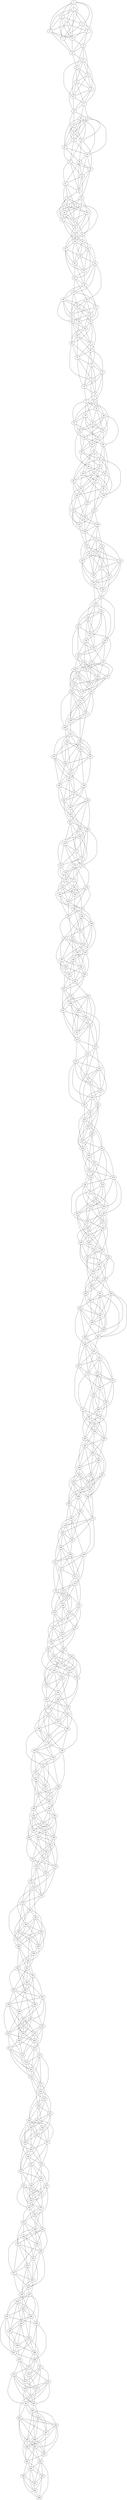 graph grafoBarabasi_500_7  {
0;
1;
2;
3;
4;
5;
6;
7;
8;
9;
10;
11;
12;
13;
14;
15;
16;
17;
18;
19;
20;
21;
22;
23;
24;
25;
26;
27;
28;
29;
30;
31;
32;
33;
34;
35;
36;
37;
38;
39;
40;
41;
42;
43;
44;
45;
46;
47;
48;
49;
50;
51;
52;
53;
54;
55;
56;
57;
58;
59;
60;
61;
62;
63;
64;
65;
66;
67;
68;
69;
70;
71;
72;
73;
74;
75;
76;
77;
78;
79;
80;
81;
82;
83;
84;
85;
86;
87;
88;
89;
90;
91;
92;
93;
94;
95;
96;
97;
98;
99;
100;
101;
102;
103;
104;
105;
106;
107;
108;
109;
110;
111;
112;
113;
114;
115;
116;
117;
118;
119;
120;
121;
122;
123;
124;
125;
126;
127;
128;
129;
130;
131;
132;
133;
134;
135;
136;
137;
138;
139;
140;
141;
142;
143;
144;
145;
146;
147;
148;
149;
150;
151;
152;
153;
154;
155;
156;
157;
158;
159;
160;
161;
162;
163;
164;
165;
166;
167;
168;
169;
170;
171;
172;
173;
174;
175;
176;
177;
178;
179;
180;
181;
182;
183;
184;
185;
186;
187;
188;
189;
190;
191;
192;
193;
194;
195;
196;
197;
198;
199;
200;
201;
202;
203;
204;
205;
206;
207;
208;
209;
210;
211;
212;
213;
214;
215;
216;
217;
218;
219;
220;
221;
222;
223;
224;
225;
226;
227;
228;
229;
230;
231;
232;
233;
234;
235;
236;
237;
238;
239;
240;
241;
242;
243;
244;
245;
246;
247;
248;
249;
250;
251;
252;
253;
254;
255;
256;
257;
258;
259;
260;
261;
262;
263;
264;
265;
266;
267;
268;
269;
270;
271;
272;
273;
274;
275;
276;
277;
278;
279;
280;
281;
282;
283;
284;
285;
286;
287;
288;
289;
290;
291;
292;
293;
294;
295;
296;
297;
298;
299;
300;
301;
302;
303;
304;
305;
306;
307;
308;
309;
310;
311;
312;
313;
314;
315;
316;
317;
318;
319;
320;
321;
322;
323;
324;
325;
326;
327;
328;
329;
330;
331;
332;
333;
334;
335;
336;
337;
338;
339;
340;
341;
342;
343;
344;
345;
346;
347;
348;
349;
350;
351;
352;
353;
354;
355;
356;
357;
358;
359;
360;
361;
362;
363;
364;
365;
366;
367;
368;
369;
370;
371;
372;
373;
374;
375;
376;
377;
378;
379;
380;
381;
382;
383;
384;
385;
386;
387;
388;
389;
390;
391;
392;
393;
394;
395;
396;
397;
398;
399;
400;
401;
402;
403;
404;
405;
406;
407;
408;
409;
410;
411;
412;
413;
414;
415;
416;
417;
418;
419;
420;
421;
422;
423;
424;
425;
426;
427;
428;
429;
430;
431;
432;
433;
434;
435;
436;
437;
438;
439;
440;
441;
442;
443;
444;
445;
446;
447;
448;
449;
450;
451;
452;
453;
454;
455;
456;
457;
458;
459;
460;
461;
462;
463;
464;
465;
466;
467;
468;
469;
470;
471;
472;
473;
474;
475;
476;
477;
478;
479;
480;
481;
482;
483;
484;
485;
486;
487;
488;
489;
490;
491;
492;
493;
494;
495;
496;
497;
498;
499;
0 -- 1;
0 -- 2;
0 -- 3;
0 -- 4;
0 -- 5;
0 -- 6;
0 -- 7;
1 -- 2;
1 -- 3;
1 -- 4;
1 -- 5;
1 -- 6;
1 -- 8;
2 -- 3;
2 -- 4;
2 -- 6;
2 -- 7;
2 -- 8;
3 -- 5;
3 -- 6;
3 -- 7;
3 -- 8;
4 -- 5;
4 -- 7;
4 -- 8;
4 -- 9;
5 -- 7;
5 -- 9;
5 -- 10;
6 -- 7;
6 -- 8;
6 -- 10;
7 -- 10;
8 -- 9;
8 -- 10;
9 -- 10;
9 -- 11;
9 -- 12;
9 -- 13;
10 -- 11;
10 -- 12;
11 -- 12;
11 -- 13;
11 -- 14;
11 -- 15;
11 -- 16;
12 -- 13;
12 -- 14;
12 -- 15;
12 -- 16;
13 -- 14;
13 -- 15;
13 -- 16;
13 -- 17;
14 -- 15;
14 -- 16;
14 -- 17;
14 -- 18;
15 -- 16;
15 -- 17;
15 -- 18;
16 -- 17;
16 -- 18;
17 -- 18;
17 -- 19;
17 -- 20;
18 -- 20;
18 -- 21;
18 -- 22;
19 -- 21;
19 -- 22;
19 -- 23;
19 -- 24;
19 -- 25;
19 -- 26;
20 -- 21;
20 -- 22;
20 -- 23;
20 -- 24;
20 -- 26;
21 -- 22;
21 -- 23;
21 -- 24;
21 -- 25;
22 -- 23;
22 -- 24;
22 -- 25;
23 -- 25;
23 -- 26;
23 -- 27;
24 -- 27;
24 -- 28;
24 -- 29;
25 -- 26;
25 -- 27;
25 -- 28;
26 -- 28;
26 -- 29;
26 -- 30;
27 -- 29;
27 -- 30;
27 -- 31;
27 -- 32;
28 -- 29;
28 -- 30;
28 -- 31;
28 -- 32;
29 -- 30;
29 -- 32;
29 -- 33;
30 -- 31;
30 -- 32;
30 -- 33;
31 -- 32;
31 -- 34;
31 -- 35;
31 -- 36;
32 -- 33;
32 -- 34;
33 -- 35;
33 -- 36;
33 -- 37;
33 -- 38;
34 -- 35;
34 -- 36;
34 -- 37;
34 -- 39;
34 -- 40;
35 -- 38;
35 -- 39;
35 -- 40;
35 -- 41;
36 -- 38;
36 -- 39;
36 -- 40;
36 -- 41;
37 -- 39;
37 -- 41;
37 -- 42;
37 -- 43;
37 -- 44;
38 -- 40;
38 -- 42;
38 -- 43;
38 -- 44;
39 -- 40;
39 -- 41;
39 -- 42;
40 -- 42;
40 -- 43;
41 -- 42;
41 -- 44;
41 -- 45;
42 -- 44;
42 -- 46;
43 -- 45;
43 -- 46;
43 -- 47;
43 -- 48;
44 -- 45;
44 -- 46;
44 -- 47;
45 -- 48;
45 -- 49;
45 -- 50;
45 -- 51;
46 -- 47;
46 -- 48;
46 -- 49;
46 -- 50;
47 -- 49;
47 -- 50;
47 -- 52;
47 -- 53;
48 -- 49;
48 -- 51;
48 -- 52;
48 -- 53;
49 -- 50;
49 -- 51;
49 -- 52;
50 -- 52;
50 -- 53;
50 -- 54;
51 -- 52;
51 -- 54;
51 -- 55;
51 -- 56;
52 -- 53;
52 -- 54;
53 -- 54;
53 -- 55;
53 -- 56;
54 -- 55;
54 -- 57;
54 -- 58;
55 -- 57;
55 -- 58;
55 -- 59;
55 -- 60;
56 -- 57;
56 -- 59;
56 -- 60;
56 -- 61;
56 -- 62;
57 -- 60;
57 -- 61;
57 -- 62;
57 -- 63;
58 -- 59;
58 -- 60;
58 -- 61;
58 -- 62;
58 -- 64;
59 -- 60;
59 -- 61;
59 -- 62;
59 -- 63;
60 -- 62;
60 -- 64;
61 -- 63;
61 -- 64;
61 -- 65;
62 -- 65;
62 -- 66;
63 -- 65;
63 -- 67;
63 -- 68;
63 -- 69;
64 -- 65;
64 -- 66;
64 -- 67;
64 -- 68;
65 -- 66;
65 -- 67;
65 -- 68;
66 -- 67;
66 -- 68;
66 -- 69;
66 -- 70;
67 -- 69;
67 -- 70;
67 -- 71;
68 -- 70;
68 -- 72;
68 -- 73;
69 -- 70;
69 -- 71;
69 -- 72;
69 -- 74;
70 -- 71;
70 -- 73;
70 -- 74;
71 -- 72;
71 -- 73;
71 -- 74;
71 -- 75;
72 -- 73;
72 -- 74;
72 -- 75;
72 -- 76;
73 -- 74;
73 -- 75;
73 -- 76;
74 -- 75;
74 -- 77;
75 -- 76;
75 -- 77;
75 -- 78;
76 -- 78;
76 -- 79;
76 -- 80;
76 -- 81;
77 -- 78;
77 -- 79;
77 -- 81;
77 -- 82;
77 -- 83;
78 -- 80;
78 -- 81;
78 -- 82;
78 -- 83;
79 -- 81;
79 -- 82;
79 -- 83;
79 -- 84;
79 -- 85;
80 -- 82;
80 -- 84;
80 -- 86;
80 -- 87;
80 -- 88;
81 -- 84;
81 -- 85;
81 -- 86;
82 -- 83;
82 -- 84;
82 -- 87;
83 -- 85;
83 -- 86;
83 -- 88;
84 -- 86;
84 -- 89;
84 -- 90;
85 -- 87;
85 -- 88;
85 -- 89;
85 -- 91;
86 -- 87;
86 -- 88;
86 -- 89;
87 -- 89;
87 -- 90;
87 -- 91;
88 -- 92;
88 -- 93;
88 -- 94;
89 -- 90;
89 -- 92;
89 -- 93;
90 -- 94;
90 -- 95;
90 -- 96;
90 -- 97;
91 -- 92;
91 -- 94;
91 -- 95;
91 -- 96;
91 -- 98;
92 -- 93;
92 -- 98;
92 -- 99;
92 -- 100;
93 -- 94;
93 -- 95;
93 -- 96;
93 -- 97;
94 -- 99;
94 -- 100;
94 -- 101;
95 -- 98;
95 -- 99;
95 -- 100;
95 -- 101;
96 -- 97;
96 -- 98;
96 -- 100;
96 -- 101;
97 -- 99;
97 -- 102;
97 -- 103;
97 -- 104;
98 -- 101;
98 -- 102;
98 -- 103;
99 -- 100;
99 -- 102;
99 -- 104;
100 -- 103;
100 -- 104;
101 -- 102;
101 -- 103;
101 -- 105;
102 -- 105;
102 -- 106;
102 -- 107;
103 -- 105;
103 -- 106;
103 -- 107;
104 -- 106;
104 -- 107;
104 -- 108;
104 -- 109;
105 -- 106;
105 -- 107;
105 -- 108;
105 -- 109;
106 -- 107;
106 -- 108;
106 -- 109;
107 -- 109;
107 -- 110;
108 -- 109;
108 -- 110;
108 -- 111;
108 -- 112;
109 -- 110;
109 -- 111;
110 -- 113;
110 -- 114;
110 -- 115;
110 -- 116;
111 -- 112;
111 -- 113;
111 -- 114;
111 -- 115;
111 -- 116;
112 -- 113;
112 -- 115;
112 -- 117;
112 -- 118;
112 -- 119;
113 -- 114;
113 -- 116;
113 -- 117;
113 -- 118;
114 -- 117;
114 -- 119;
114 -- 120;
114 -- 121;
115 -- 116;
115 -- 117;
115 -- 118;
115 -- 119;
116 -- 118;
116 -- 120;
116 -- 121;
117 -- 118;
117 -- 119;
117 -- 121;
118 -- 120;
118 -- 121;
119 -- 120;
119 -- 121;
119 -- 122;
120 -- 121;
120 -- 122;
120 -- 123;
121 -- 122;
122 -- 123;
122 -- 124;
122 -- 125;
122 -- 126;
123 -- 124;
123 -- 125;
123 -- 126;
123 -- 127;
123 -- 128;
124 -- 125;
124 -- 126;
124 -- 127;
124 -- 128;
124 -- 129;
125 -- 127;
125 -- 128;
125 -- 129;
125 -- 130;
126 -- 130;
126 -- 131;
126 -- 132;
126 -- 133;
127 -- 128;
127 -- 130;
127 -- 132;
127 -- 134;
128 -- 129;
128 -- 130;
128 -- 131;
129 -- 130;
129 -- 132;
129 -- 133;
129 -- 134;
130 -- 131;
130 -- 132;
131 -- 135;
131 -- 136;
131 -- 137;
131 -- 138;
132 -- 134;
132 -- 135;
132 -- 136;
133 -- 135;
133 -- 137;
133 -- 138;
133 -- 139;
133 -- 140;
134 -- 135;
134 -- 136;
134 -- 137;
134 -- 138;
135 -- 138;
135 -- 140;
135 -- 141;
136 -- 139;
136 -- 140;
136 -- 141;
136 -- 142;
137 -- 140;
137 -- 141;
137 -- 142;
137 -- 143;
138 -- 140;
138 -- 142;
138 -- 143;
139 -- 140;
139 -- 141;
139 -- 142;
139 -- 143;
139 -- 144;
140 -- 142;
141 -- 142;
141 -- 144;
141 -- 145;
142 -- 145;
143 -- 145;
143 -- 146;
143 -- 147;
143 -- 148;
144 -- 145;
144 -- 146;
144 -- 147;
144 -- 148;
144 -- 149;
145 -- 146;
145 -- 147;
145 -- 148;
146 -- 147;
146 -- 148;
146 -- 149;
146 -- 150;
147 -- 148;
147 -- 149;
147 -- 150;
148 -- 149;
148 -- 151;
149 -- 150;
149 -- 151;
149 -- 152;
150 -- 153;
150 -- 154;
150 -- 155;
150 -- 156;
151 -- 152;
151 -- 153;
151 -- 154;
151 -- 155;
151 -- 156;
152 -- 153;
152 -- 154;
152 -- 155;
152 -- 156;
152 -- 157;
153 -- 155;
153 -- 157;
153 -- 158;
153 -- 159;
154 -- 156;
154 -- 158;
154 -- 159;
154 -- 160;
155 -- 156;
155 -- 157;
155 -- 158;
156 -- 157;
156 -- 160;
157 -- 159;
157 -- 160;
157 -- 161;
158 -- 161;
158 -- 162;
158 -- 163;
158 -- 164;
159 -- 160;
159 -- 161;
159 -- 163;
159 -- 164;
160 -- 161;
160 -- 163;
160 -- 165;
161 -- 162;
161 -- 163;
161 -- 164;
162 -- 164;
162 -- 165;
162 -- 166;
162 -- 167;
162 -- 168;
163 -- 164;
163 -- 165;
163 -- 167;
164 -- 165;
164 -- 166;
165 -- 166;
165 -- 167;
165 -- 168;
166 -- 169;
166 -- 170;
166 -- 171;
166 -- 172;
167 -- 168;
167 -- 169;
167 -- 170;
167 -- 171;
168 -- 169;
168 -- 171;
168 -- 172;
168 -- 173;
169 -- 170;
169 -- 172;
169 -- 174;
169 -- 175;
170 -- 171;
170 -- 173;
170 -- 174;
170 -- 175;
171 -- 172;
171 -- 173;
171 -- 174;
172 -- 173;
172 -- 174;
172 -- 176;
173 -- 176;
173 -- 177;
173 -- 178;
174 -- 176;
174 -- 177;
174 -- 179;
175 -- 176;
175 -- 177;
175 -- 178;
175 -- 179;
175 -- 180;
176 -- 177;
176 -- 179;
176 -- 181;
177 -- 180;
177 -- 181;
177 -- 182;
178 -- 182;
178 -- 183;
178 -- 184;
178 -- 185;
178 -- 186;
179 -- 180;
179 -- 181;
179 -- 182;
179 -- 183;
180 -- 182;
180 -- 183;
180 -- 184;
180 -- 185;
181 -- 182;
181 -- 183;
181 -- 184;
181 -- 185;
182 -- 184;
182 -- 186;
183 -- 184;
183 -- 186;
183 -- 187;
184 -- 185;
184 -- 187;
185 -- 187;
185 -- 188;
185 -- 189;
186 -- 187;
186 -- 188;
186 -- 189;
186 -- 190;
187 -- 190;
187 -- 191;
187 -- 192;
188 -- 189;
188 -- 190;
188 -- 191;
188 -- 192;
188 -- 193;
189 -- 190;
189 -- 193;
189 -- 194;
189 -- 195;
190 -- 192;
190 -- 193;
190 -- 194;
191 -- 193;
191 -- 194;
191 -- 195;
191 -- 196;
191 -- 197;
192 -- 193;
192 -- 195;
192 -- 197;
192 -- 198;
193 -- 195;
193 -- 197;
194 -- 196;
194 -- 198;
194 -- 199;
194 -- 200;
195 -- 196;
195 -- 199;
195 -- 200;
196 -- 198;
196 -- 199;
196 -- 201;
196 -- 202;
197 -- 198;
197 -- 199;
197 -- 201;
197 -- 202;
198 -- 200;
198 -- 201;
198 -- 203;
199 -- 200;
199 -- 201;
199 -- 202;
200 -- 202;
200 -- 203;
200 -- 204;
201 -- 202;
201 -- 203;
201 -- 204;
202 -- 203;
202 -- 205;
203 -- 204;
203 -- 206;
203 -- 207;
204 -- 206;
204 -- 207;
204 -- 208;
204 -- 209;
205 -- 206;
205 -- 207;
205 -- 208;
205 -- 209;
205 -- 210;
205 -- 211;
206 -- 207;
206 -- 208;
206 -- 210;
206 -- 211;
207 -- 209;
207 -- 211;
207 -- 212;
208 -- 209;
208 -- 211;
208 -- 212;
208 -- 213;
209 -- 210;
209 -- 211;
209 -- 213;
210 -- 211;
210 -- 212;
210 -- 213;
210 -- 214;
211 -- 212;
212 -- 213;
212 -- 214;
212 -- 215;
213 -- 214;
213 -- 216;
213 -- 217;
214 -- 215;
214 -- 217;
214 -- 218;
214 -- 219;
215 -- 216;
215 -- 217;
215 -- 218;
215 -- 220;
215 -- 221;
216 -- 217;
216 -- 218;
216 -- 219;
216 -- 220;
216 -- 221;
217 -- 218;
217 -- 219;
217 -- 221;
218 -- 219;
218 -- 220;
218 -- 222;
219 -- 220;
219 -- 221;
219 -- 222;
220 -- 221;
220 -- 222;
220 -- 223;
221 -- 223;
221 -- 224;
222 -- 223;
222 -- 224;
222 -- 225;
222 -- 226;
223 -- 224;
223 -- 225;
223 -- 226;
223 -- 227;
224 -- 225;
224 -- 227;
224 -- 228;
224 -- 229;
225 -- 226;
225 -- 227;
225 -- 228;
225 -- 229;
226 -- 227;
226 -- 228;
226 -- 230;
226 -- 231;
227 -- 228;
227 -- 229;
227 -- 230;
228 -- 230;
228 -- 231;
228 -- 232;
229 -- 230;
229 -- 233;
229 -- 234;
229 -- 235;
230 -- 231;
230 -- 232;
230 -- 233;
231 -- 232;
231 -- 233;
231 -- 234;
231 -- 235;
232 -- 233;
232 -- 234;
232 -- 235;
232 -- 236;
233 -- 236;
233 -- 237;
233 -- 238;
234 -- 237;
234 -- 238;
234 -- 239;
234 -- 240;
235 -- 236;
235 -- 239;
235 -- 240;
235 -- 241;
236 -- 237;
236 -- 239;
236 -- 240;
236 -- 242;
237 -- 238;
237 -- 241;
237 -- 242;
237 -- 243;
238 -- 239;
238 -- 240;
238 -- 243;
238 -- 244;
239 -- 242;
239 -- 243;
239 -- 244;
240 -- 241;
240 -- 243;
240 -- 245;
241 -- 242;
241 -- 244;
241 -- 245;
241 -- 246;
242 -- 245;
242 -- 246;
242 -- 247;
243 -- 245;
243 -- 247;
243 -- 248;
244 -- 246;
244 -- 248;
244 -- 249;
244 -- 250;
245 -- 247;
245 -- 249;
245 -- 250;
246 -- 247;
246 -- 248;
246 -- 251;
246 -- 252;
247 -- 248;
247 -- 249;
247 -- 250;
248 -- 249;
248 -- 251;
248 -- 253;
249 -- 252;
249 -- 253;
249 -- 254;
250 -- 251;
250 -- 253;
250 -- 254;
250 -- 255;
251 -- 252;
251 -- 253;
251 -- 254;
251 -- 255;
252 -- 254;
252 -- 255;
252 -- 256;
252 -- 257;
253 -- 256;
253 -- 257;
253 -- 258;
254 -- 255;
254 -- 256;
254 -- 257;
255 -- 257;
255 -- 258;
255 -- 259;
256 -- 258;
256 -- 259;
256 -- 260;
256 -- 261;
257 -- 258;
257 -- 259;
257 -- 260;
258 -- 259;
258 -- 261;
258 -- 262;
259 -- 262;
259 -- 263;
259 -- 264;
260 -- 262;
260 -- 264;
260 -- 265;
260 -- 266;
260 -- 267;
261 -- 262;
261 -- 264;
261 -- 265;
261 -- 266;
261 -- 267;
262 -- 263;
262 -- 265;
262 -- 266;
263 -- 264;
263 -- 265;
263 -- 267;
263 -- 268;
263 -- 269;
264 -- 265;
264 -- 266;
264 -- 267;
265 -- 266;
265 -- 268;
266 -- 267;
266 -- 268;
267 -- 269;
267 -- 270;
268 -- 269;
268 -- 270;
268 -- 271;
268 -- 272;
269 -- 270;
269 -- 272;
269 -- 273;
269 -- 274;
270 -- 271;
270 -- 272;
270 -- 274;
270 -- 275;
271 -- 272;
271 -- 273;
271 -- 274;
271 -- 275;
271 -- 276;
272 -- 274;
272 -- 276;
272 -- 277;
273 -- 275;
273 -- 276;
273 -- 277;
273 -- 278;
273 -- 279;
274 -- 275;
274 -- 277;
274 -- 278;
275 -- 276;
275 -- 279;
275 -- 280;
276 -- 278;
276 -- 279;
276 -- 280;
277 -- 281;
277 -- 282;
277 -- 283;
277 -- 284;
278 -- 279;
278 -- 280;
278 -- 281;
278 -- 282;
279 -- 280;
279 -- 281;
279 -- 283;
280 -- 281;
280 -- 282;
280 -- 283;
281 -- 284;
281 -- 285;
281 -- 286;
282 -- 283;
282 -- 284;
282 -- 285;
282 -- 286;
283 -- 284;
283 -- 285;
283 -- 286;
284 -- 286;
284 -- 287;
284 -- 288;
285 -- 287;
285 -- 289;
285 -- 290;
285 -- 291;
286 -- 287;
286 -- 288;
286 -- 289;
287 -- 288;
287 -- 290;
287 -- 292;
287 -- 293;
288 -- 289;
288 -- 290;
288 -- 291;
288 -- 292;
289 -- 290;
289 -- 291;
289 -- 292;
289 -- 294;
290 -- 293;
290 -- 294;
290 -- 295;
291 -- 294;
291 -- 296;
291 -- 297;
291 -- 298;
292 -- 294;
292 -- 295;
292 -- 297;
292 -- 298;
293 -- 294;
293 -- 295;
293 -- 296;
293 -- 297;
293 -- 299;
294 -- 296;
294 -- 297;
295 -- 296;
295 -- 298;
295 -- 299;
295 -- 300;
296 -- 298;
296 -- 299;
296 -- 300;
297 -- 298;
297 -- 300;
297 -- 301;
298 -- 301;
298 -- 302;
299 -- 300;
299 -- 301;
299 -- 302;
299 -- 303;
300 -- 302;
300 -- 303;
300 -- 304;
301 -- 304;
301 -- 305;
301 -- 306;
301 -- 307;
302 -- 303;
302 -- 304;
302 -- 306;
302 -- 307;
303 -- 304;
303 -- 305;
303 -- 306;
303 -- 307;
304 -- 305;
304 -- 307;
304 -- 308;
305 -- 307;
305 -- 308;
305 -- 309;
305 -- 310;
306 -- 310;
306 -- 311;
306 -- 312;
306 -- 313;
307 -- 308;
307 -- 309;
308 -- 309;
308 -- 310;
308 -- 311;
308 -- 312;
309 -- 310;
309 -- 311;
309 -- 312;
309 -- 313;
310 -- 311;
310 -- 314;
310 -- 315;
311 -- 312;
311 -- 314;
311 -- 315;
312 -- 313;
312 -- 316;
312 -- 317;
313 -- 314;
313 -- 315;
313 -- 316;
313 -- 317;
314 -- 316;
314 -- 317;
314 -- 318;
314 -- 319;
315 -- 316;
315 -- 318;
315 -- 319;
315 -- 320;
316 -- 318;
316 -- 319;
316 -- 320;
317 -- 320;
317 -- 321;
317 -- 322;
317 -- 323;
318 -- 319;
318 -- 320;
318 -- 321;
318 -- 322;
319 -- 322;
319 -- 323;
319 -- 324;
320 -- 321;
320 -- 322;
320 -- 324;
321 -- 324;
321 -- 325;
321 -- 326;
321 -- 327;
322 -- 323;
322 -- 324;
322 -- 325;
323 -- 324;
323 -- 325;
323 -- 326;
323 -- 327;
324 -- 325;
324 -- 326;
325 -- 327;
325 -- 328;
325 -- 329;
326 -- 328;
326 -- 329;
326 -- 330;
326 -- 331;
327 -- 328;
327 -- 330;
327 -- 331;
327 -- 332;
328 -- 331;
328 -- 333;
328 -- 334;
328 -- 335;
329 -- 331;
329 -- 332;
329 -- 333;
329 -- 334;
329 -- 335;
330 -- 333;
330 -- 334;
330 -- 335;
330 -- 336;
330 -- 337;
331 -- 332;
331 -- 333;
331 -- 335;
332 -- 333;
332 -- 334;
332 -- 336;
332 -- 338;
333 -- 338;
333 -- 339;
334 -- 335;
334 -- 337;
334 -- 339;
335 -- 336;
335 -- 337;
336 -- 337;
336 -- 338;
336 -- 339;
336 -- 340;
337 -- 339;
337 -- 340;
337 -- 341;
338 -- 340;
338 -- 341;
338 -- 342;
338 -- 343;
339 -- 342;
339 -- 343;
339 -- 344;
340 -- 342;
340 -- 343;
340 -- 345;
340 -- 346;
341 -- 343;
341 -- 344;
341 -- 345;
341 -- 346;
341 -- 347;
342 -- 343;
342 -- 344;
342 -- 346;
342 -- 348;
343 -- 344;
343 -- 345;
344 -- 347;
344 -- 348;
344 -- 349;
345 -- 346;
345 -- 347;
345 -- 350;
345 -- 351;
346 -- 347;
346 -- 348;
346 -- 349;
347 -- 348;
347 -- 349;
347 -- 350;
348 -- 350;
348 -- 351;
348 -- 352;
349 -- 350;
349 -- 353;
349 -- 354;
349 -- 355;
350 -- 351;
350 -- 352;
350 -- 353;
351 -- 352;
351 -- 353;
351 -- 354;
351 -- 355;
352 -- 356;
352 -- 357;
352 -- 358;
352 -- 359;
353 -- 354;
353 -- 355;
353 -- 356;
353 -- 357;
354 -- 355;
354 -- 356;
354 -- 357;
354 -- 360;
355 -- 356;
355 -- 357;
355 -- 358;
356 -- 358;
356 -- 360;
356 -- 361;
357 -- 358;
357 -- 359;
357 -- 360;
358 -- 359;
358 -- 360;
358 -- 361;
359 -- 361;
359 -- 362;
359 -- 363;
359 -- 364;
360 -- 362;
360 -- 363;
360 -- 364;
361 -- 363;
361 -- 365;
361 -- 366;
361 -- 367;
362 -- 363;
362 -- 364;
362 -- 365;
362 -- 366;
362 -- 368;
363 -- 364;
363 -- 366;
363 -- 368;
364 -- 366;
364 -- 367;
364 -- 368;
365 -- 366;
365 -- 367;
365 -- 368;
365 -- 369;
365 -- 370;
366 -- 369;
366 -- 370;
367 -- 369;
367 -- 371;
367 -- 372;
367 -- 373;
368 -- 370;
368 -- 371;
368 -- 372;
369 -- 370;
369 -- 371;
369 -- 372;
369 -- 373;
370 -- 371;
370 -- 374;
370 -- 375;
371 -- 373;
371 -- 374;
371 -- 375;
372 -- 373;
372 -- 374;
372 -- 375;
372 -- 376;
373 -- 375;
373 -- 377;
373 -- 378;
374 -- 375;
374 -- 376;
374 -- 377;
374 -- 378;
375 -- 376;
375 -- 378;
376 -- 377;
376 -- 378;
376 -- 379;
376 -- 380;
377 -- 378;
377 -- 379;
377 -- 381;
377 -- 382;
378 -- 379;
378 -- 380;
379 -- 380;
379 -- 382;
379 -- 383;
379 -- 384;
380 -- 381;
380 -- 383;
380 -- 384;
380 -- 385;
381 -- 382;
381 -- 384;
381 -- 385;
381 -- 386;
381 -- 387;
382 -- 383;
382 -- 384;
382 -- 385;
382 -- 387;
383 -- 384;
383 -- 386;
383 -- 387;
383 -- 388;
384 -- 388;
384 -- 389;
385 -- 386;
385 -- 387;
385 -- 388;
385 -- 389;
386 -- 387;
386 -- 388;
386 -- 389;
386 -- 390;
387 -- 389;
387 -- 390;
388 -- 390;
388 -- 391;
388 -- 392;
389 -- 390;
389 -- 391;
389 -- 392;
390 -- 391;
390 -- 392;
390 -- 393;
391 -- 393;
391 -- 394;
391 -- 395;
391 -- 396;
392 -- 393;
392 -- 394;
392 -- 395;
392 -- 396;
393 -- 394;
393 -- 396;
393 -- 397;
393 -- 398;
394 -- 395;
394 -- 396;
394 -- 397;
394 -- 398;
395 -- 397;
395 -- 398;
395 -- 399;
395 -- 400;
396 -- 399;
396 -- 400;
396 -- 401;
397 -- 399;
397 -- 401;
397 -- 402;
397 -- 403;
398 -- 400;
398 -- 401;
398 -- 402;
398 -- 403;
399 -- 400;
399 -- 404;
399 -- 405;
399 -- 406;
400 -- 402;
400 -- 405;
400 -- 406;
401 -- 403;
401 -- 404;
401 -- 405;
401 -- 406;
402 -- 404;
402 -- 405;
402 -- 407;
402 -- 408;
403 -- 407;
403 -- 408;
403 -- 409;
403 -- 410;
404 -- 405;
404 -- 406;
404 -- 407;
404 -- 408;
405 -- 408;
405 -- 409;
406 -- 409;
406 -- 411;
406 -- 412;
407 -- 409;
407 -- 410;
407 -- 411;
407 -- 412;
408 -- 410;
408 -- 411;
408 -- 412;
409 -- 410;
409 -- 412;
409 -- 413;
410 -- 413;
410 -- 414;
410 -- 415;
411 -- 412;
411 -- 414;
411 -- 415;
411 -- 416;
412 -- 414;
412 -- 415;
413 -- 414;
413 -- 415;
413 -- 416;
413 -- 417;
413 -- 418;
414 -- 415;
414 -- 416;
414 -- 417;
415 -- 416;
415 -- 417;
416 -- 417;
416 -- 418;
416 -- 419;
417 -- 418;
417 -- 419;
417 -- 420;
418 -- 419;
418 -- 420;
418 -- 421;
418 -- 422;
419 -- 420;
419 -- 421;
419 -- 422;
419 -- 423;
420 -- 421;
420 -- 422;
420 -- 423;
420 -- 424;
421 -- 423;
421 -- 424;
421 -- 425;
421 -- 426;
422 -- 425;
422 -- 426;
422 -- 427;
422 -- 428;
423 -- 424;
423 -- 425;
423 -- 427;
423 -- 429;
424 -- 426;
424 -- 427;
424 -- 429;
424 -- 430;
425 -- 426;
425 -- 428;
425 -- 429;
425 -- 430;
426 -- 427;
426 -- 428;
426 -- 429;
427 -- 428;
427 -- 431;
427 -- 432;
428 -- 430;
428 -- 432;
428 -- 433;
429 -- 430;
429 -- 432;
429 -- 433;
430 -- 431;
430 -- 432;
430 -- 433;
431 -- 433;
431 -- 434;
431 -- 435;
431 -- 436;
431 -- 437;
432 -- 434;
432 -- 436;
432 -- 437;
433 -- 434;
433 -- 435;
433 -- 436;
434 -- 436;
434 -- 437;
434 -- 438;
434 -- 439;
435 -- 438;
435 -- 439;
435 -- 440;
435 -- 441;
435 -- 442;
436 -- 438;
436 -- 439;
436 -- 440;
437 -- 438;
437 -- 439;
437 -- 440;
437 -- 443;
438 -- 440;
438 -- 441;
438 -- 442;
439 -- 440;
439 -- 441;
439 -- 442;
440 -- 441;
440 -- 443;
441 -- 443;
441 -- 444;
441 -- 445;
442 -- 443;
442 -- 444;
442 -- 445;
442 -- 446;
443 -- 444;
443 -- 445;
443 -- 446;
444 -- 447;
444 -- 448;
444 -- 449;
444 -- 450;
445 -- 446;
445 -- 447;
445 -- 448;
445 -- 449;
446 -- 447;
446 -- 448;
446 -- 449;
446 -- 450;
447 -- 450;
447 -- 451;
447 -- 452;
447 -- 453;
448 -- 449;
448 -- 451;
448 -- 452;
448 -- 453;
449 -- 450;
449 -- 451;
449 -- 453;
450 -- 451;
450 -- 454;
450 -- 455;
451 -- 452;
451 -- 454;
451 -- 455;
452 -- 453;
452 -- 454;
452 -- 455;
452 -- 456;
453 -- 454;
453 -- 455;
453 -- 456;
454 -- 455;
454 -- 456;
454 -- 457;
455 -- 456;
455 -- 457;
456 -- 458;
456 -- 459;
456 -- 460;
457 -- 458;
457 -- 459;
457 -- 460;
457 -- 461;
457 -- 462;
458 -- 459;
458 -- 461;
458 -- 462;
458 -- 463;
458 -- 464;
459 -- 460;
459 -- 461;
459 -- 463;
459 -- 465;
460 -- 462;
460 -- 463;
460 -- 464;
460 -- 465;
461 -- 462;
461 -- 464;
461 -- 466;
461 -- 467;
462 -- 467;
462 -- 468;
462 -- 469;
463 -- 464;
463 -- 466;
463 -- 467;
463 -- 468;
464 -- 465;
464 -- 466;
464 -- 467;
465 -- 466;
465 -- 468;
465 -- 469;
465 -- 470;
466 -- 467;
466 -- 468;
466 -- 470;
467 -- 469;
467 -- 470;
468 -- 469;
468 -- 471;
468 -- 472;
469 -- 471;
469 -- 472;
469 -- 473;
470 -- 472;
470 -- 473;
470 -- 474;
470 -- 475;
471 -- 473;
471 -- 475;
471 -- 476;
471 -- 477;
471 -- 478;
472 -- 473;
472 -- 474;
472 -- 475;
472 -- 476;
473 -- 475;
473 -- 477;
473 -- 479;
474 -- 475;
474 -- 477;
474 -- 478;
474 -- 480;
474 -- 481;
475 -- 477;
475 -- 478;
476 -- 477;
476 -- 478;
476 -- 479;
476 -- 480;
476 -- 481;
477 -- 479;
477 -- 480;
478 -- 479;
478 -- 480;
478 -- 481;
479 -- 480;
479 -- 481;
479 -- 482;
480 -- 483;
480 -- 484;
481 -- 482;
481 -- 483;
481 -- 484;
482 -- 485;
482 -- 486;
482 -- 487;
482 -- 488;
482 -- 489;
483 -- 484;
483 -- 485;
483 -- 486;
483 -- 487;
483 -- 488;
484 -- 485;
484 -- 486;
484 -- 487;
484 -- 488;
485 -- 489;
485 -- 490;
485 -- 491;
485 -- 492;
486 -- 487;
486 -- 489;
486 -- 490;
486 -- 491;
487 -- 488;
487 -- 489;
487 -- 491;
488 -- 489;
488 -- 490;
488 -- 491;
489 -- 492;
489 -- 493;
490 -- 491;
490 -- 492;
490 -- 493;
490 -- 494;
491 -- 492;
491 -- 493;
492 -- 494;
492 -- 495;
492 -- 496;
493 -- 494;
493 -- 495;
493 -- 497;
493 -- 498;
494 -- 495;
494 -- 496;
494 -- 497;
494 -- 499;
495 -- 497;
495 -- 498;
495 -- 499;
496 -- 497;
496 -- 498;
496 -- 499;
497 -- 499;
499 -- 498;
}